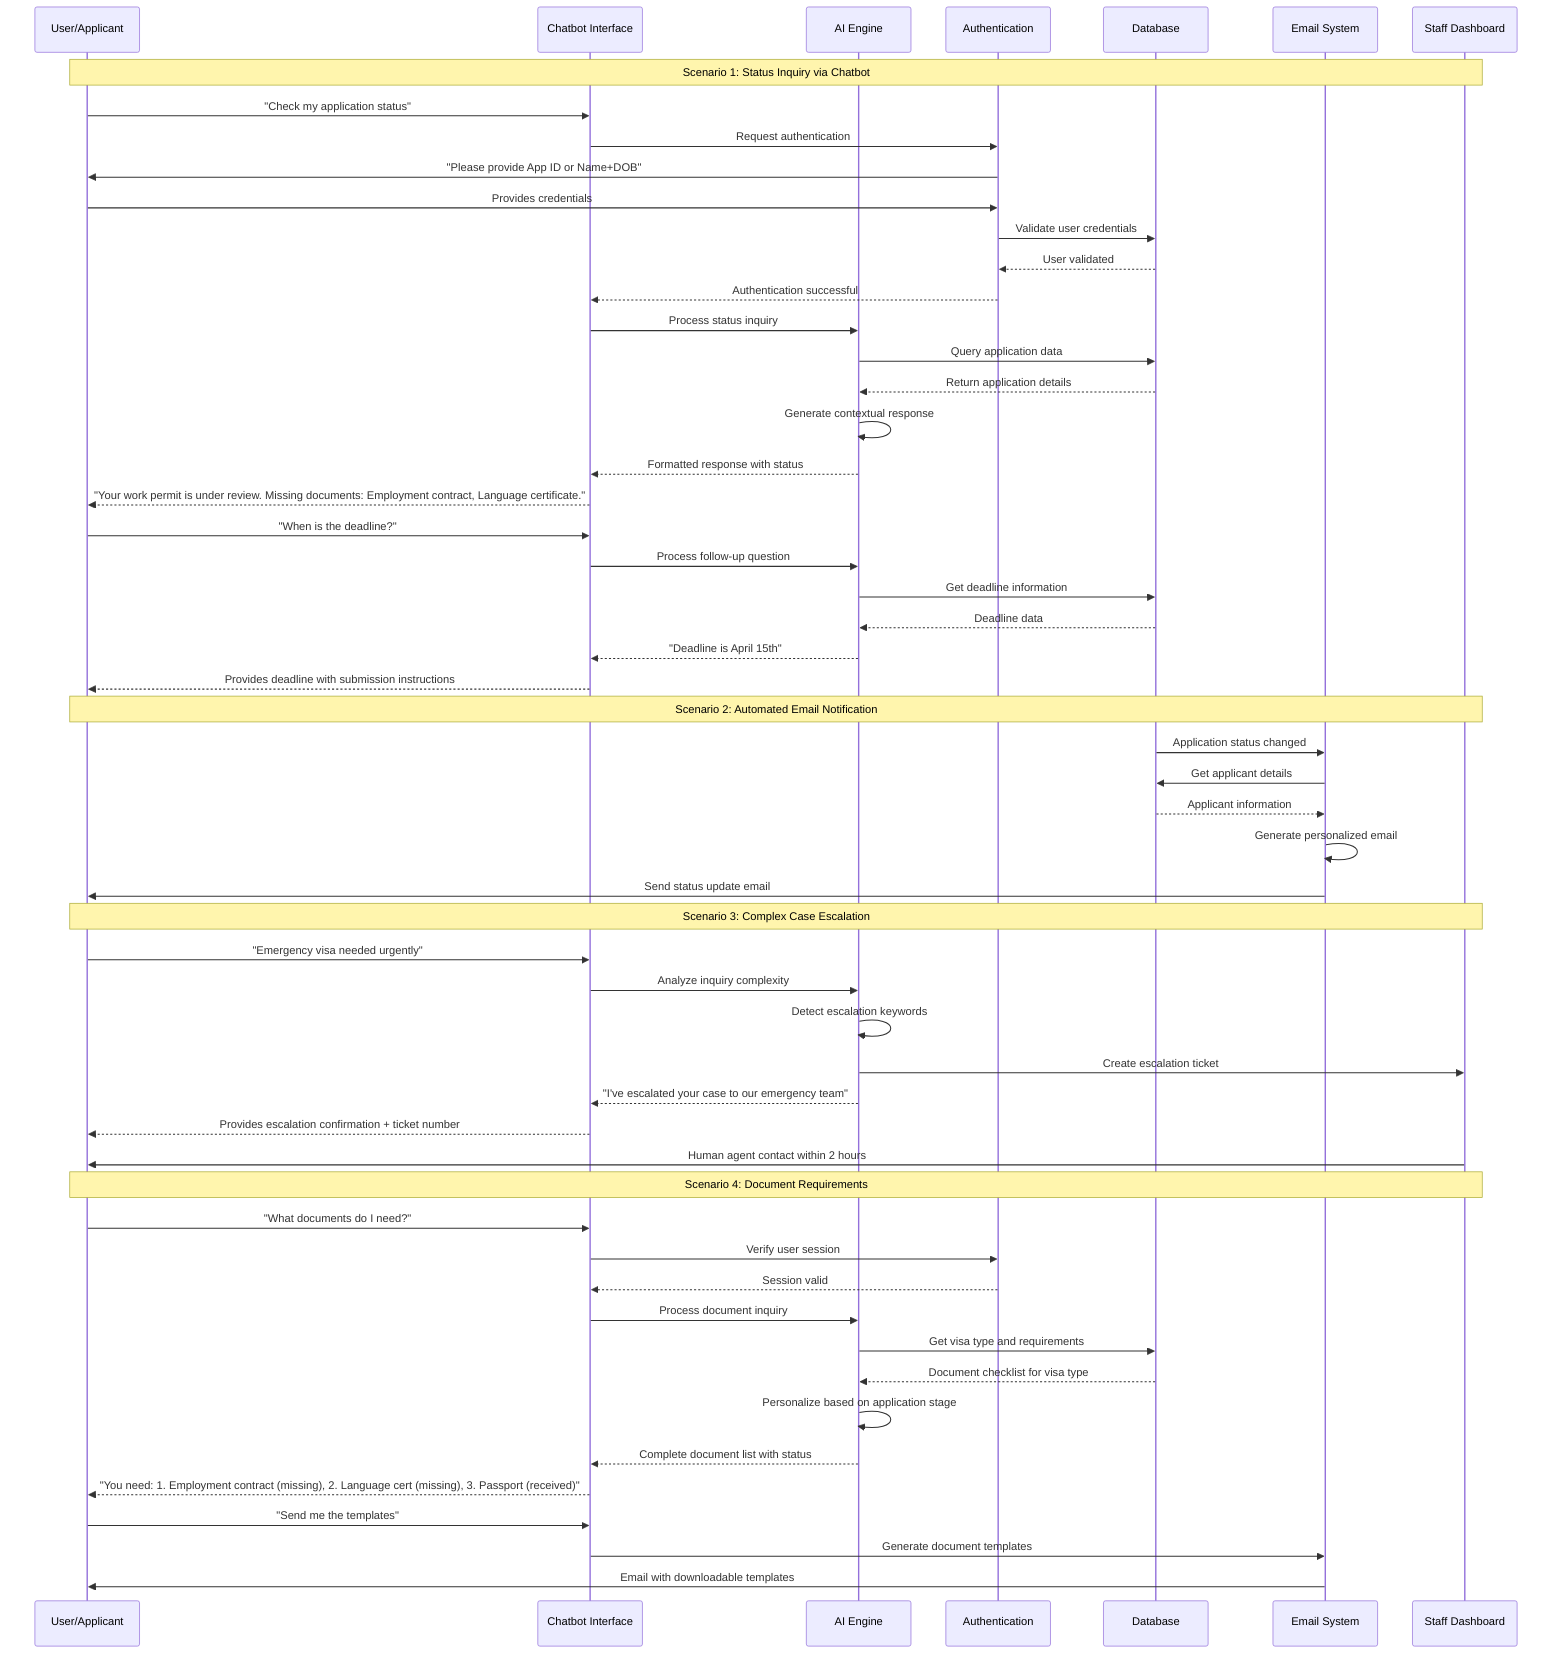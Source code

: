 sequenceDiagram
    participant U as User/Applicant
    participant CB as Chatbot Interface
    participant AI as AI Engine
    participant AUTH as Authentication
    participant DB as Database
    participant EMAIL as Email System
    participant STAFF as Staff Dashboard
    
    Note over U, STAFF: Scenario 1: Status Inquiry via Chatbot
    
    U->>CB: "Check my application status"
    CB->>AUTH: Request authentication
    AUTH->>U: "Please provide App ID or Name+DOB"
    U->>AUTH: Provides credentials
    AUTH->>DB: Validate user credentials
    DB-->>AUTH: User validated
    AUTH-->>CB: Authentication successful
    
    CB->>AI: Process status inquiry
    AI->>DB: Query application data
    DB-->>AI: Return application details
    AI->>AI: Generate contextual response
    AI-->>CB: Formatted response with status
    CB-->>U: "Your work permit is under review. Missing documents: Employment contract, Language certificate."
    
    U->>CB: "When is the deadline?"
    CB->>AI: Process follow-up question
    AI->>DB: Get deadline information
    DB-->>AI: Deadline data
    AI-->>CB: "Deadline is April 15th"
    CB-->>U: Provides deadline with submission instructions
    
    Note over U, STAFF: Scenario 2: Automated Email Notification
    
    DB->>EMAIL: Application status changed
    EMAIL->>DB: Get applicant details
    DB-->>EMAIL: Applicant information
    EMAIL->>EMAIL: Generate personalized email
    EMAIL->>U: Send status update email
    
    Note over U, STAFF: Scenario 3: Complex Case Escalation
    
    U->>CB: "Emergency visa needed urgently"
    CB->>AI: Analyze inquiry complexity
    AI->>AI: Detect escalation keywords
    AI->>STAFF: Create escalation ticket
    AI-->>CB: "I've escalated your case to our emergency team"
    CB-->>U: Provides escalation confirmation + ticket number
    STAFF->>U: Human agent contact within 2 hours
    
    Note over U, STAFF: Scenario 4: Document Requirements
    
    U->>CB: "What documents do I need?"
    CB->>AUTH: Verify user session
    AUTH-->>CB: Session valid
    CB->>AI: Process document inquiry
    AI->>DB: Get visa type and requirements
    DB-->>AI: Document checklist for visa type
    AI->>AI: Personalize based on application stage
    AI-->>CB: Complete document list with status
    CB-->>U: "You need: 1. Employment contract (missing), 2. Language cert (missing), 3. Passport (received)"
    
    U->>CB: "Send me the templates"
    CB->>EMAIL: Generate document templates
    EMAIL->>U: Email with downloadable templates